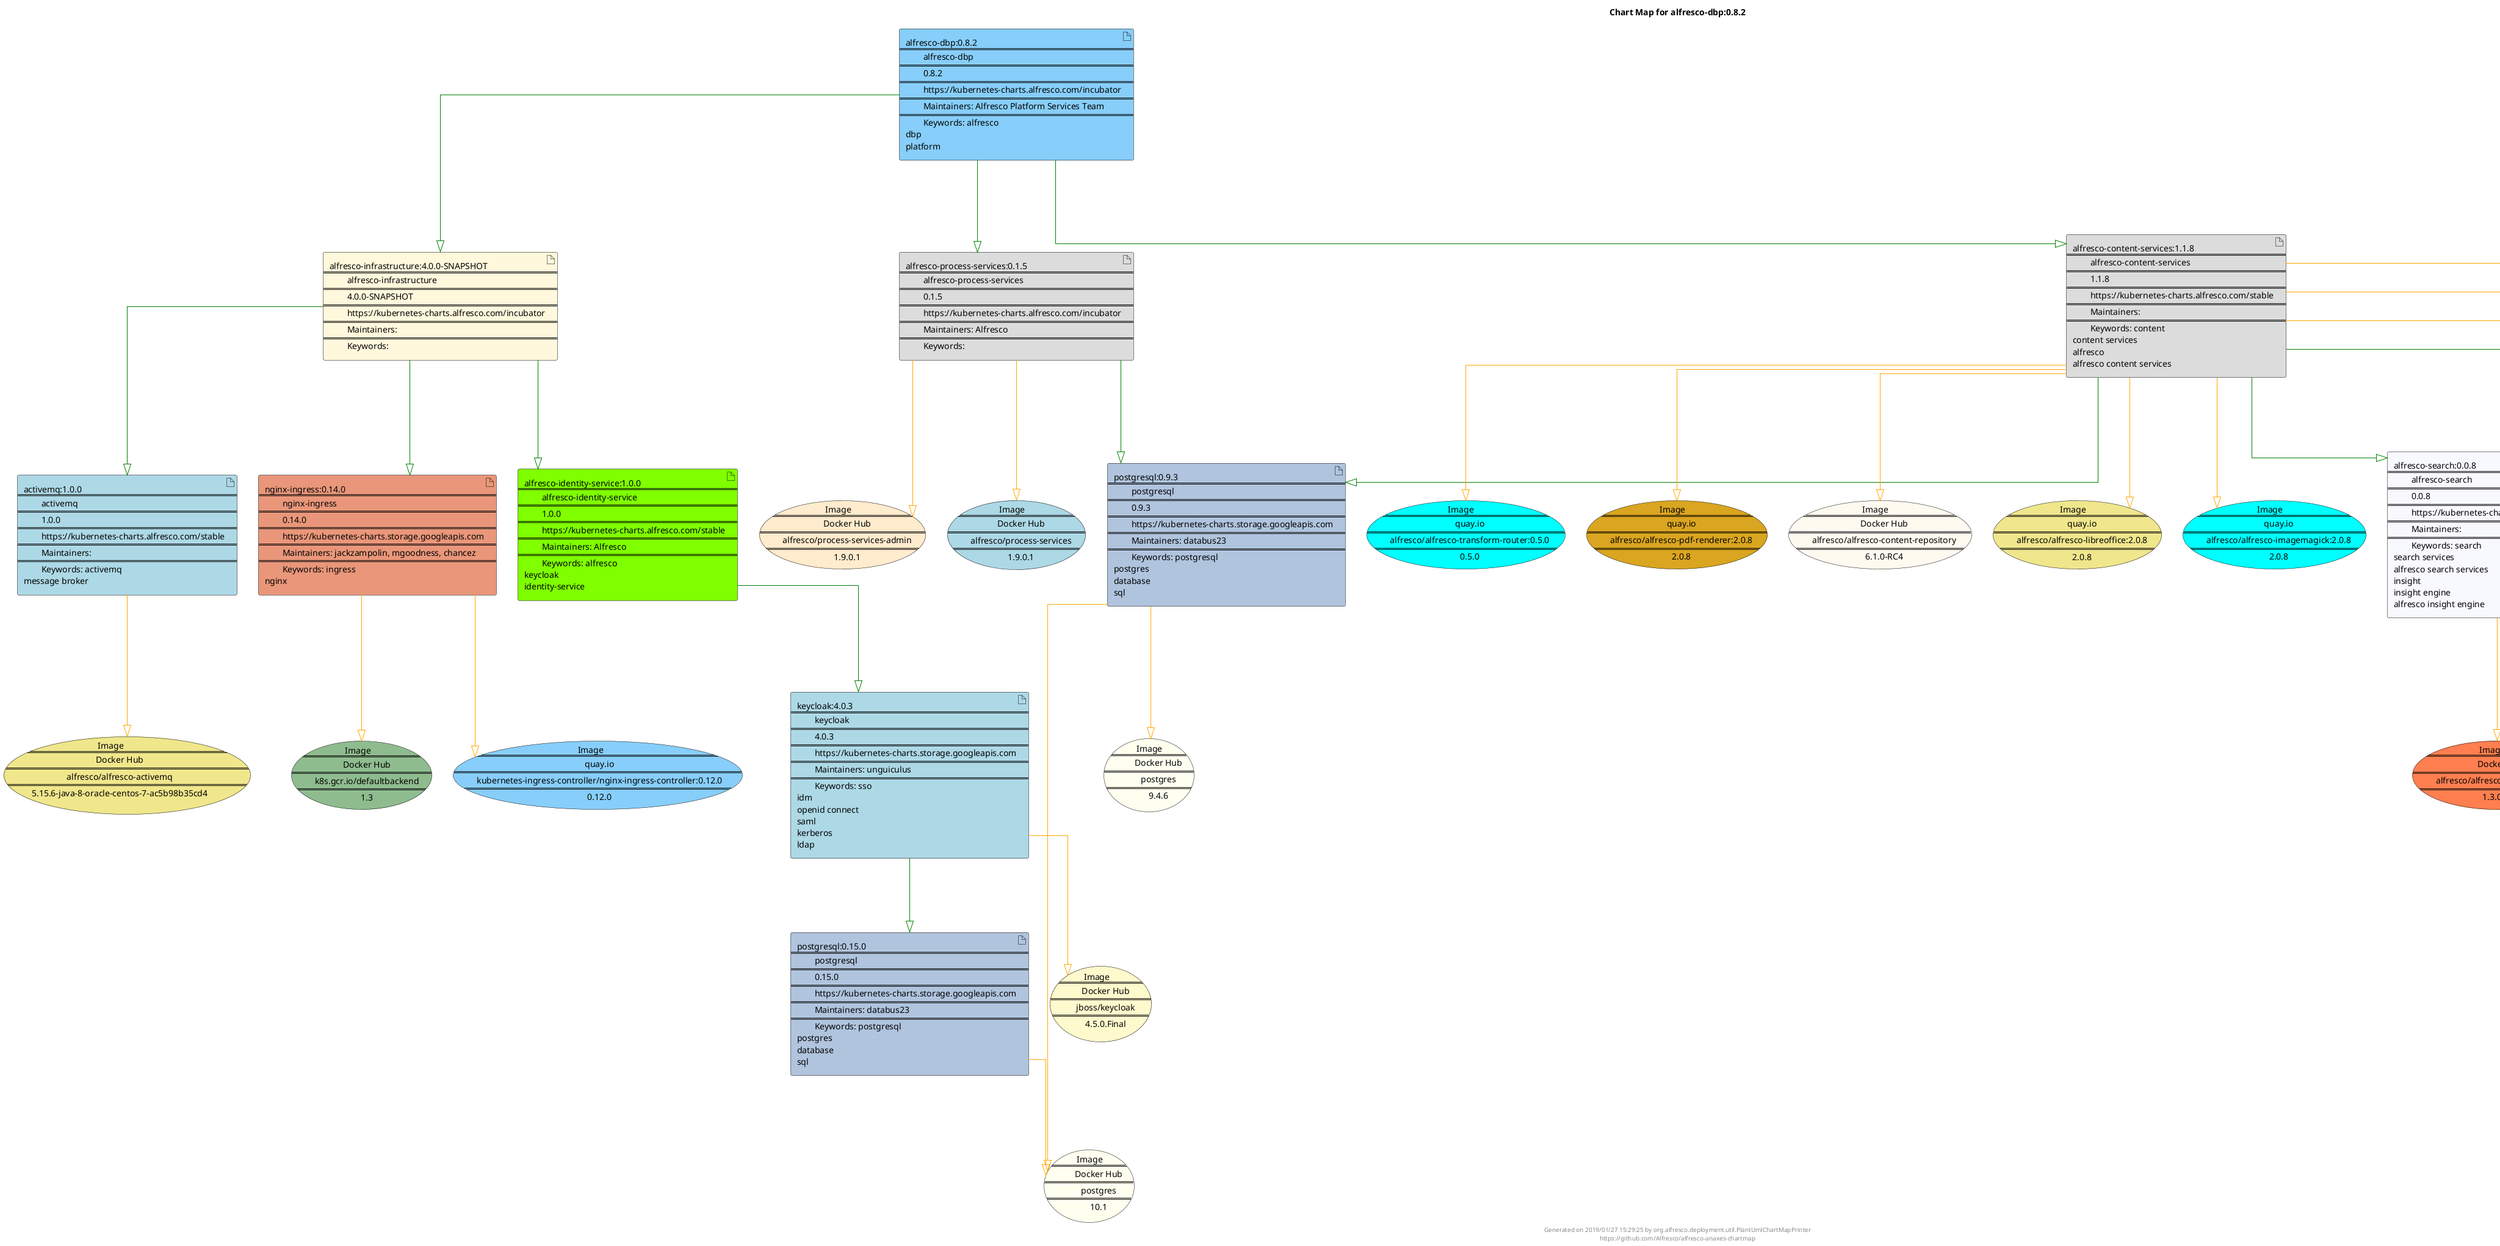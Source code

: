@startuml
skinparam linetype ortho
skinparam backgroundColor white
skinparam usecaseBorderColor black
skinparam usecaseArrowColor LightSlateGray
skinparam artifactBorderColor black
skinparam artifactArrowColor LightSlateGray
title Chart Map for alfresco-dbp:0.8.2
'There are 12 referenced Helm Charts
artifact "alfresco-content-services:1.1.8\n====\n\talfresco-content-services\n====\n\t1.1.8\n====\n\thttps://kubernetes-charts.alfresco.com/stable\n====\n\tMaintainers: \n====\n\tKeywords: content\ncontent services\nalfresco\nalfresco content services" as alfresco_content_services_1_1_8 #Gainsboro
artifact "postgresql:0.9.3\n====\n\tpostgresql\n====\n\t0.9.3\n====\n\thttps://kubernetes-charts.storage.googleapis.com\n====\n\tMaintainers: databus23\n====\n\tKeywords: postgresql\npostgres\ndatabase\nsql" as postgresql_0_9_3 #LightSteelBlue
artifact "keycloak:4.0.3\n====\n\tkeycloak\n====\n\t4.0.3\n====\n\thttps://kubernetes-charts.storage.googleapis.com\n====\n\tMaintainers: unguiculus\n====\n\tKeywords: sso\nidm\nopenid connect\nsaml\nkerberos\nldap" as keycloak_4_0_3 #LightBlue
artifact "activemq:1.0.0\n====\n\tactivemq\n====\n\t1.0.0\n====\n\thttps://kubernetes-charts.alfresco.com/stable\n====\n\tMaintainers: \n====\n\tKeywords: activemq\nmessage broker" as activemq_1_0_0 #LightBlue
artifact "alfresco-search:0.0.8\n====\n\talfresco-search\n====\n\t0.0.8\n====\n\thttps://kubernetes-charts.alfresco.com/stable\n====\n\tMaintainers: \n====\n\tKeywords: search\nsearch services\nalfresco search services\ninsight\ninsight engine\nalfresco insight engine" as alfresco_search_0_0_8 #GhostWhite
artifact "alfresco-identity-service:1.0.0\n====\n\talfresco-identity-service\n====\n\t1.0.0\n====\n\thttps://kubernetes-charts.alfresco.com/stable\n====\n\tMaintainers: Alfresco\n====\n\tKeywords: alfresco\nkeycloak\nidentity-service" as alfresco_identity_service_1_0_0 #Chartreuse
artifact "alfresco-digital-workspace:1.0.0\n====\n\talfresco-digital-workspace\n====\n\t1.0.0\n====\n\thttps://kubernetes-charts.alfresco.com/stable\n====\n\tMaintainers: \n====\n\tKeywords: alfresco\ndigital workskspace" as alfresco_digital_workspace_1_0_0 #DodgerBlue
artifact "postgresql:0.15.0\n====\n\tpostgresql\n====\n\t0.15.0\n====\n\thttps://kubernetes-charts.storage.googleapis.com\n====\n\tMaintainers: databus23\n====\n\tKeywords: postgresql\npostgres\ndatabase\nsql" as postgresql_0_15_0 #LightSteelBlue
artifact "alfresco-infrastructure:4.0.0-SNAPSHOT\n====\n\talfresco-infrastructure\n====\n\t4.0.0-SNAPSHOT\n====\n\thttps://kubernetes-charts.alfresco.com/incubator\n====\n\tMaintainers: \n====\n\tKeywords: " as alfresco_infrastructure_4_0_0_SNAPSHOT #Cornsilk
artifact "nginx-ingress:0.14.0\n====\n\tnginx-ingress\n====\n\t0.14.0\n====\n\thttps://kubernetes-charts.storage.googleapis.com\n====\n\tMaintainers: jackzampolin, mgoodness, chancez\n====\n\tKeywords: ingress\nnginx" as nginx_ingress_0_14_0 #DarkSalmon
artifact "alfresco-dbp:0.8.2\n====\n\talfresco-dbp\n====\n\t0.8.2\n====\n\thttps://kubernetes-charts.alfresco.com/incubator\n====\n\tMaintainers: Alfresco Platform Services Team\n====\n\tKeywords: alfresco\ndbp\nplatform" as alfresco_dbp_0_8_2 #LightSkyBlue
artifact "alfresco-process-services:0.1.5\n====\n\talfresco-process-services\n====\n\t0.1.5\n====\n\thttps://kubernetes-charts.alfresco.com/incubator\n====\n\tMaintainers: Alfresco\n====\n\tKeywords: " as alfresco_process_services_0_1_5 #Gainsboro
'There are 18 referenced Docker Images
usecase "Image\n====\n\tDocker Hub\n====\n\talfresco/alfresco-share\n====\n\t6.1.0-RC3" as alfresco_alfresco_share_6_1_0_RC3 #LightSalmon
usecase "Image\n====\n\tDocker Hub\n====\n\talfresco/alfresco-shared-file-store\n====\n\t0.5.1" as alfresco_alfresco_shared_file_store_0_5_1 #CadetBlue
usecase "Image\n====\n\tquay.io\n====\n\talfresco/alfresco-tika:2.0.8\n====\n\t2.0.8" as quay_io_alfresco_alfresco_tika_2_0_8 #Khaki
usecase "Image\n====\n\tquay.io\n====\n\talfresco/alfresco-transform-router:0.5.0\n====\n\t0.5.0" as quay_io_alfresco_alfresco_transform_router_0_5_0 #Aqua
usecase "Image\n====\n\tDocker Hub\n====\n\tpostgres\n====\n\t10.1" as postgres_10_1 #Ivory
usecase "Image\n====\n\tDocker Hub\n====\n\tpostgres\n====\n\t9.4.6" as postgres_9_4_6 #Ivory
usecase "Image\n====\n\tquay.io\n====\n\tkubernetes-ingress-controller/nginx-ingress-controller:0.12.0\n====\n\t0.12.0" as quay_io_kubernetes_ingress_controller_nginx_ingress_controller_0_12_0 #LightSkyBlue
usecase "Image\n====\n\tquay.io\n====\n\talfresco/alfresco-pdf-renderer:2.0.8\n====\n\t2.0.8" as quay_io_alfresco_alfresco_pdf_renderer_2_0_8 #GoldenRod
usecase "Image\n====\n\tDocker Hub\n====\n\talfresco/alfresco-activemq\n====\n\t5.15.6-java-8-oracle-centos-7-ac5b98b35cd4" as alfresco_alfresco_activemq_5_15_6_java_8_oracle_centos_7_ac5b98b35cd4 #Khaki
usecase "Image\n====\n\tquay.io\n====\n\talfresco/alfresco-digital-workspace:1.0.0\n====\n\t1.0.0" as quay_io_alfresco_alfresco_digital_workspace_1_0_0 #FloralWhite
usecase "Image\n====\n\tDocker Hub\n====\n\talfresco/alfresco-search-services\n====\n\t1.3.0-RC2" as alfresco_alfresco_search_services_1_3_0_RC2 #Coral
usecase "Image\n====\n\tDocker Hub\n====\n\talfresco/process-services-admin\n====\n\t1.9.0.1" as alfresco_process_services_admin_1_9_0_1 #BlanchedAlmond
usecase "Image\n====\n\tDocker Hub\n====\n\talfresco/alfresco-content-repository\n====\n\t6.1.0-RC4" as alfresco_alfresco_content_repository_6_1_0_RC4 #FloralWhite
usecase "Image\n====\n\tDocker Hub\n====\n\tk8s.gcr.io/defaultbackend\n====\n\t1.3" as k8s_gcr_io_defaultbackend_1_3 #DarkSeaGreen
usecase "Image\n====\n\tquay.io\n====\n\talfresco/alfresco-libreoffice:2.0.8\n====\n\t2.0.8" as quay_io_alfresco_alfresco_libreoffice_2_0_8 #Khaki
usecase "Image\n====\n\tDocker Hub\n====\n\tjboss/keycloak\n====\n\t4.5.0.Final" as jboss_keycloak_4_5_0_Final #LemonChiffon
usecase "Image\n====\n\tquay.io\n====\n\talfresco/alfresco-imagemagick:2.0.8\n====\n\t2.0.8" as quay_io_alfresco_alfresco_imagemagick_2_0_8 #Cyan
usecase "Image\n====\n\tDocker Hub\n====\n\talfresco/process-services\n====\n\t1.9.0.1" as alfresco_process_services_1_9_0_1 #LightBlue
alfresco_dbp_0_8_2--[#green]-|>alfresco_process_services_0_1_5
alfresco_process_services_0_1_5--[#green]-|>postgresql_0_9_3
alfresco_dbp_0_8_2--[#green]-|>alfresco_infrastructure_4_0_0_SNAPSHOT
alfresco_infrastructure_4_0_0_SNAPSHOT--[#green]-|>alfresco_identity_service_1_0_0
alfresco_identity_service_1_0_0--[#green]-|>keycloak_4_0_3
keycloak_4_0_3--[#green]-|>postgresql_0_15_0
alfresco_infrastructure_4_0_0_SNAPSHOT--[#green]-|>activemq_1_0_0
alfresco_infrastructure_4_0_0_SNAPSHOT--[#green]-|>nginx_ingress_0_14_0
alfresco_dbp_0_8_2--[#green]-|>alfresco_content_services_1_1_8
alfresco_content_services_1_1_8--[#green]-|>alfresco_digital_workspace_1_0_0
alfresco_content_services_1_1_8--[#green]-|>postgresql_0_9_3
alfresco_content_services_1_1_8--[#green]-|>alfresco_search_0_0_8
alfresco_content_services_1_1_8--[#orange]-|>alfresco_alfresco_share_6_1_0_RC3
alfresco_content_services_1_1_8--[#orange]-|>alfresco_alfresco_shared_file_store_0_5_1
alfresco_content_services_1_1_8--[#orange]-|>quay_io_alfresco_alfresco_tika_2_0_8
alfresco_content_services_1_1_8--[#orange]-|>quay_io_alfresco_alfresco_transform_router_0_5_0
alfresco_content_services_1_1_8--[#orange]-|>alfresco_alfresco_content_repository_6_1_0_RC4
alfresco_content_services_1_1_8--[#orange]-|>quay_io_alfresco_alfresco_libreoffice_2_0_8
alfresco_content_services_1_1_8--[#orange]-|>quay_io_alfresco_alfresco_pdf_renderer_2_0_8
alfresco_content_services_1_1_8--[#orange]-|>quay_io_alfresco_alfresco_imagemagick_2_0_8
postgresql_0_9_3--[#orange]-|>postgres_10_1
postgresql_0_9_3--[#orange]-|>postgres_9_4_6
keycloak_4_0_3--[#orange]-|>jboss_keycloak_4_5_0_Final
activemq_1_0_0--[#orange]-|>alfresco_alfresco_activemq_5_15_6_java_8_oracle_centos_7_ac5b98b35cd4
alfresco_search_0_0_8--[#orange]-|>alfresco_alfresco_search_services_1_3_0_RC2
alfresco_digital_workspace_1_0_0--[#orange]-|>quay_io_alfresco_alfresco_digital_workspace_1_0_0
postgresql_0_15_0--[#orange]-|>postgres_10_1
nginx_ingress_0_14_0--[#orange]-|>k8s_gcr_io_defaultbackend_1_3
nginx_ingress_0_14_0--[#orange]-|>quay_io_kubernetes_ingress_controller_nginx_ingress_controller_0_12_0
alfresco_process_services_0_1_5--[#orange]-|>alfresco_process_services_admin_1_9_0_1
alfresco_process_services_0_1_5--[#orange]-|>alfresco_process_services_1_9_0_1
center footer Generated on 2019/01/27 15:29:25 by org.alfresco.deployment.util.PlantUmlChartMapPrinter\nhttps://github.com/Alfresco/alfresco-anaxes-chartmap
@enduml
